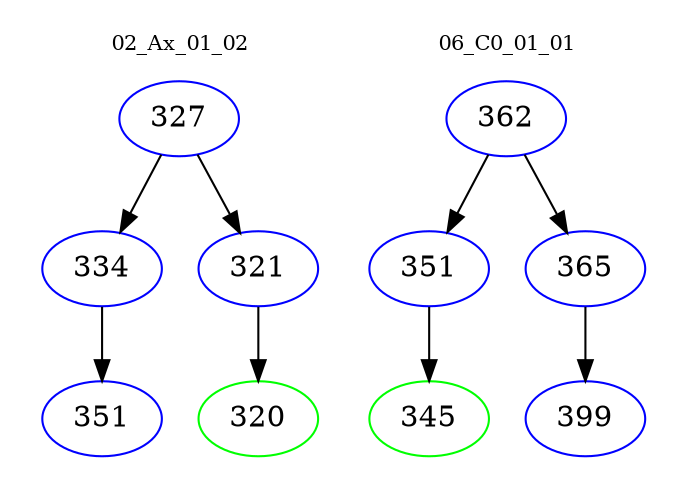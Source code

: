 digraph{
subgraph cluster_0 {
color = white
label = "02_Ax_01_02";
fontsize=10;
T0_327 [label="327", color="blue"]
T0_327 -> T0_334 [color="black"]
T0_334 [label="334", color="blue"]
T0_334 -> T0_351 [color="black"]
T0_351 [label="351", color="blue"]
T0_327 -> T0_321 [color="black"]
T0_321 [label="321", color="blue"]
T0_321 -> T0_320 [color="black"]
T0_320 [label="320", color="green"]
}
subgraph cluster_1 {
color = white
label = "06_C0_01_01";
fontsize=10;
T1_362 [label="362", color="blue"]
T1_362 -> T1_351 [color="black"]
T1_351 [label="351", color="blue"]
T1_351 -> T1_345 [color="black"]
T1_345 [label="345", color="green"]
T1_362 -> T1_365 [color="black"]
T1_365 [label="365", color="blue"]
T1_365 -> T1_399 [color="black"]
T1_399 [label="399", color="blue"]
}
}
